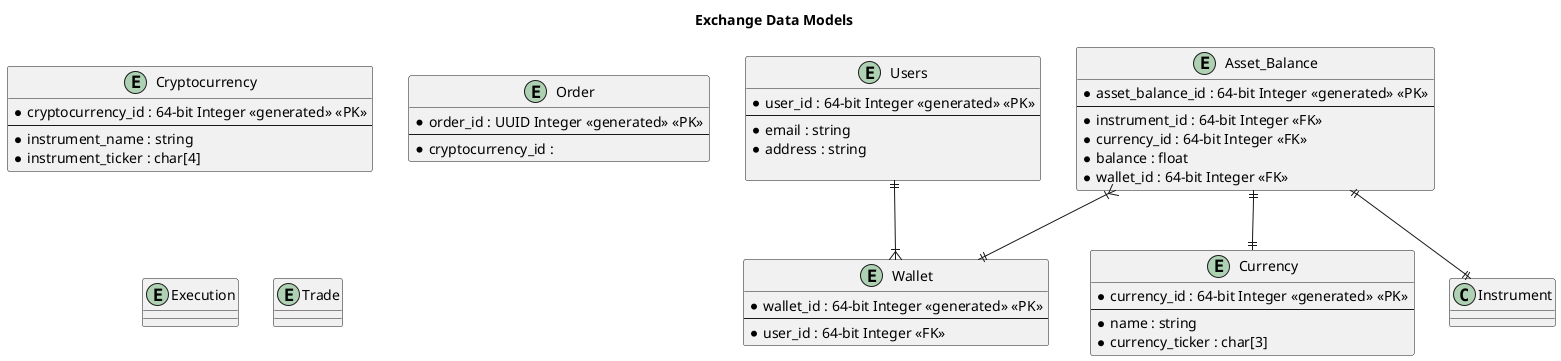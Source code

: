 @startuml Exchange Data Models 
title Exchange Data Models

entity Users {
    * user_id : 64-bit Integer <<generated>> <<PK>>
    --
    * email : string
    * address : string

}

entity Wallet {
    * wallet_id : 64-bit Integer <<generated>> <<PK>>
    --
    * user_id : 64-bit Integer <<FK>>
}

entity Cryptocurrency {
    * cryptocurrency_id : 64-bit Integer <<generated>> <<PK>>
    --
    * instrument_name : string
    * instrument_ticker : char[4]
}

entity Asset_Balance {
    * asset_balance_id : 64-bit Integer <<generated>> <<PK>>
    --
    * instrument_id : 64-bit Integer <<FK>>
    * currency_id : 64-bit Integer <<FK>>
    * balance : float 
    * wallet_id : 64-bit Integer <<FK>>
}

entity Currency {
    * currency_id : 64-bit Integer <<generated>> <<PK>>
    --
    * name : string
    * currency_ticker : char[3]
}

entity Order {
    * order_id : UUID Integer <<generated>> <<PK>>
    --
    * cryptocurrency_id : 
}

entity Execution {

}

entity Trade {

}



Users ||--|{ Wallet
Asset_Balance }|--|| Wallet
Asset_Balance ||--|| Instrument
Asset_Balance ||--|| Currency

@enduml